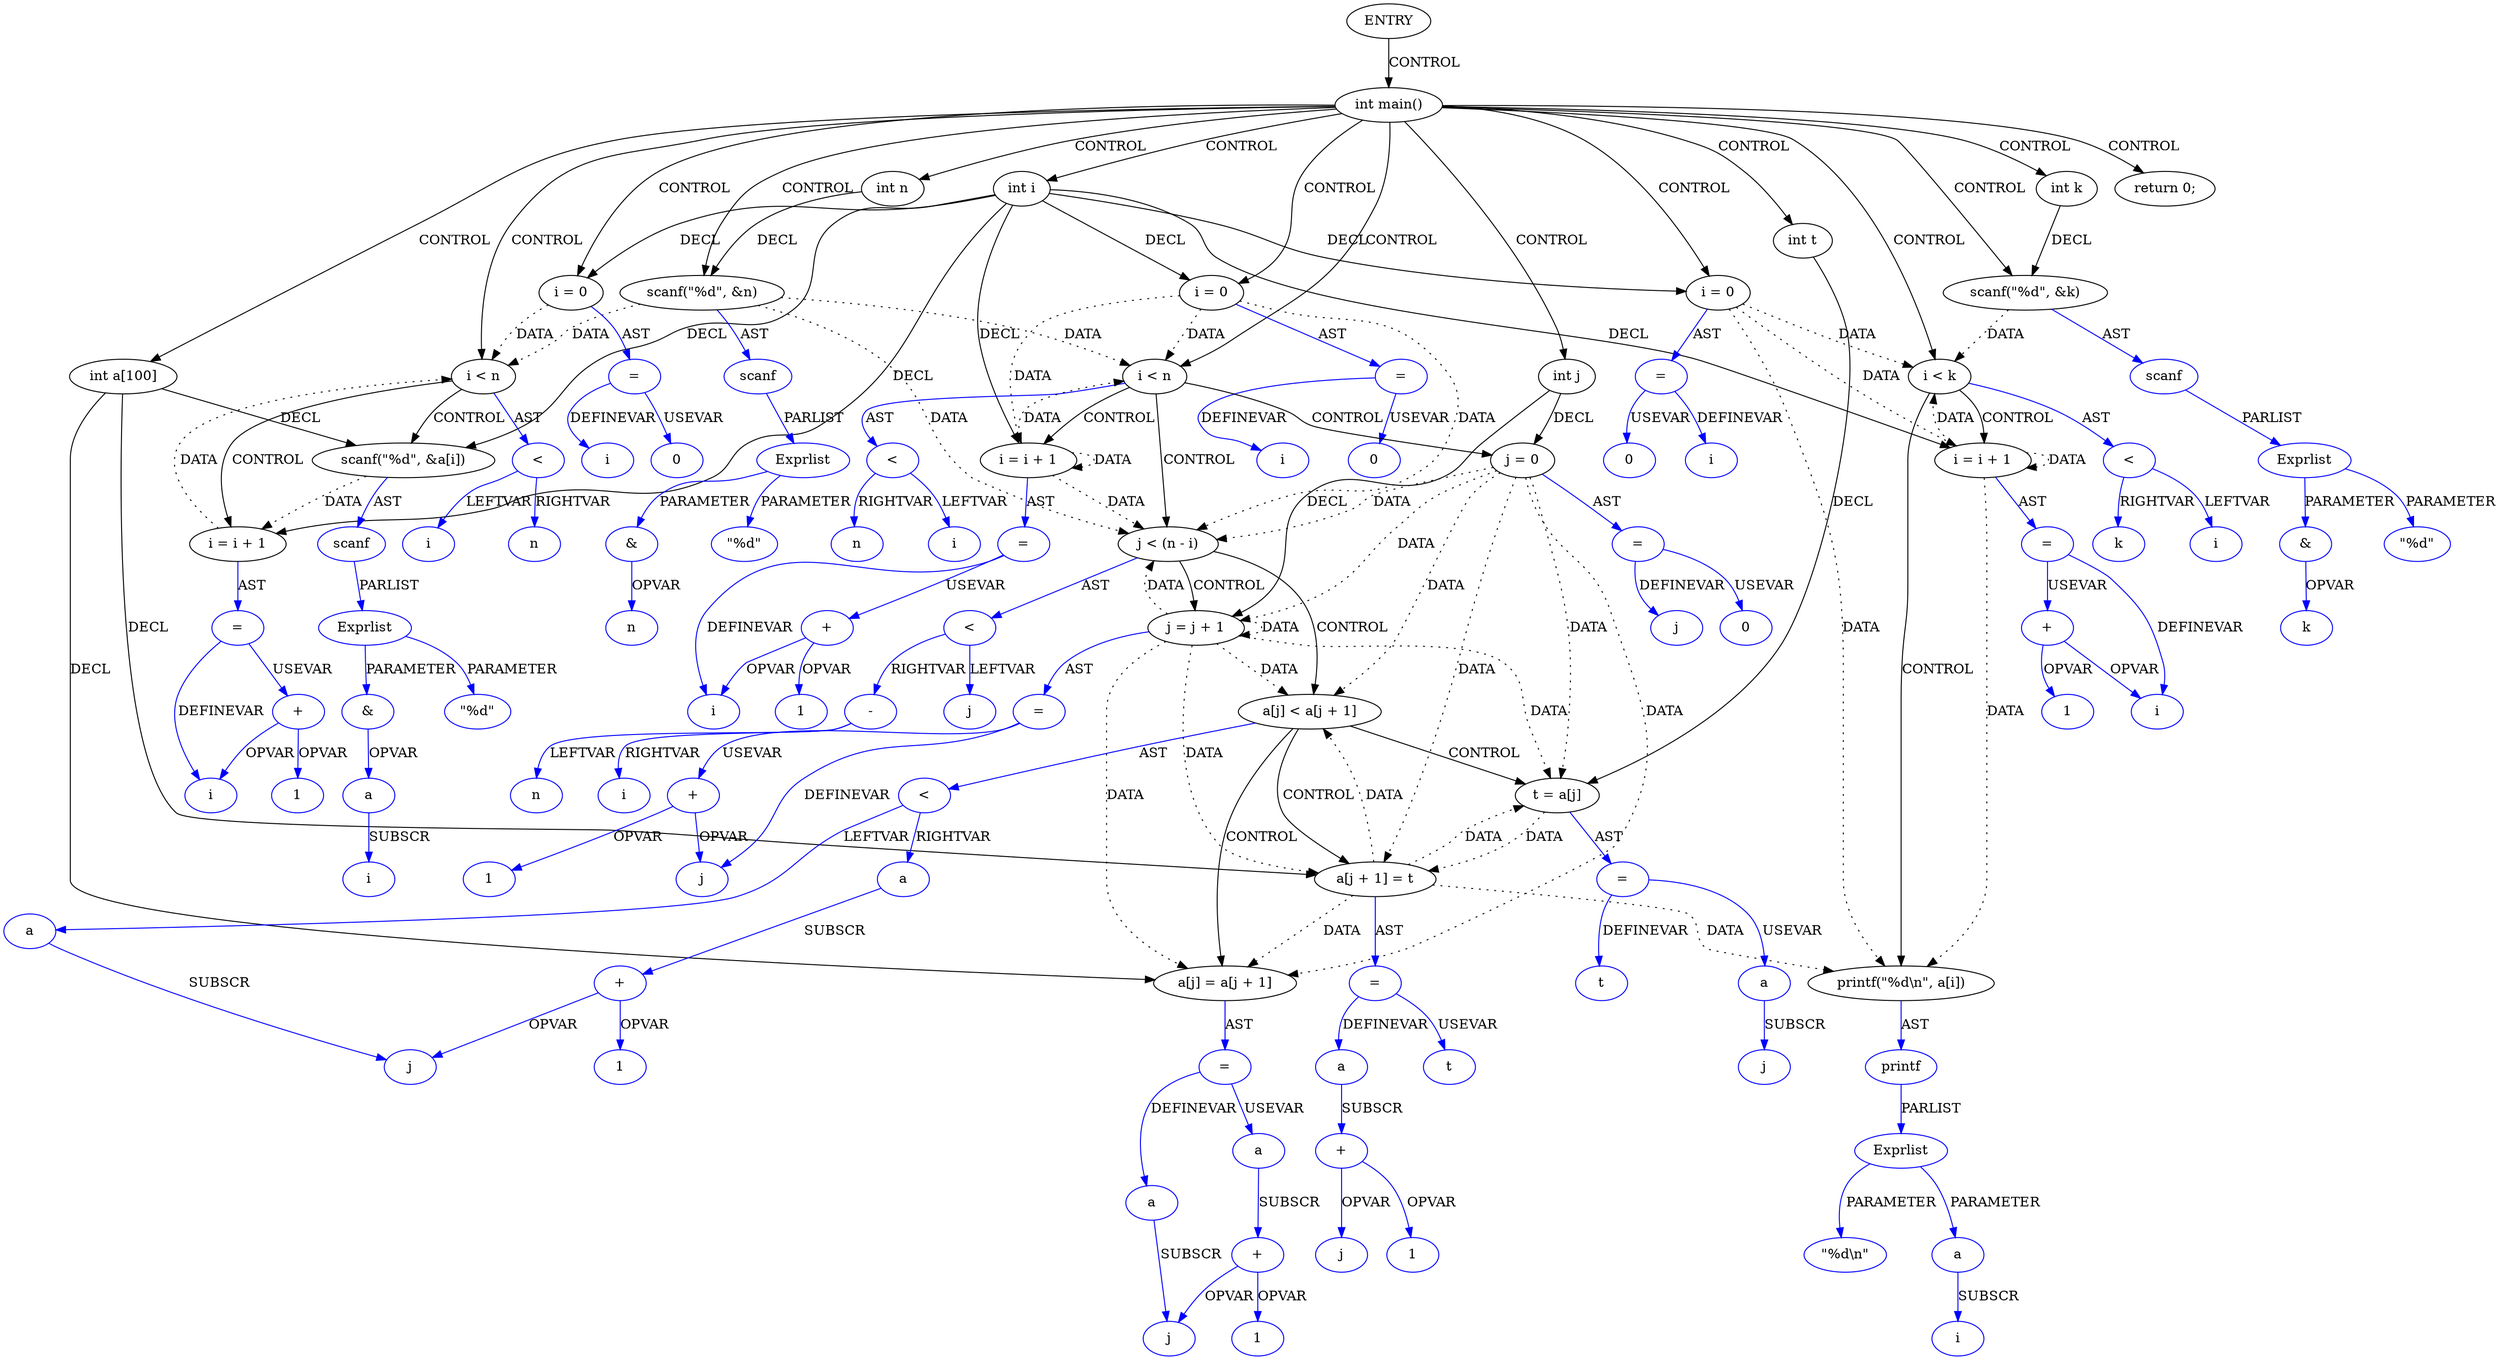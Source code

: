 digraph DotForMerge{
Node1 [label="ENTRY",type="ENTRY",coord="-1"];
Node2 [label="int main()",type="CONTROL",coord="2"];
Node4 [label="int n",type="DECL",coord="4",varname="n",vartype="int"];
Node5 [label="int k",type="DECL",coord="4",varname="k",vartype="int"];
Node6 [label="int i",type="DECL",coord="5",varname="i",vartype="int"];
Node7 [label="scanf(\"%d\", &n)",type="CALL",coord="6"];
Node8 [label="scanf",type="FUNCNAME",coord="6",color=blue];
Node9 [label="Exprlist",type="EXPRS",coord="6",color=blue];
Node10 [label="\"%d\"",type="CONST",coord="6",color=blue];
Node11 [label="&",type="OP",coord="6",color=blue];
Node12 [label="n",type="VAR",coord="6",color=blue];
Node13 [label="int a[100]",type="DECL",coord="7",varname="a",vartype="int[]"];
Node14 [label="i = 0",type="ASSIGN",coord="8"];
Node15 [label="=",type="ASSIGNOP",coord="8",color=blue];
Node16 [label="i",type="VAR",coord="8",color=blue];
Node17 [label="0",type="CONST",coord="8",color=blue];
Node18 [label="i < n",type="CONTROL",coord="8"];
Node21 [label="scanf(\"%d\", &a[i])",type="CALL",coord="9"];
Node22 [label="scanf",type="FUNCNAME",coord="9",color=blue];
Node23 [label="Exprlist",type="EXPRS",coord="9",color=blue];
Node24 [label="\"%d\"",type="CONST",coord="9",color=blue];
Node25 [label="&",type="OP",coord="9",color=blue];
Node26 [label="a",type="ARRVAR",coord="9",color=blue];
Node27 [label="i",type="VAR",coord="9",color=blue];
Node28 [label="i = i + 1",type="ASSIGN",coord="8"];
Node29 [label="=",type="ASSIGNOP",coord="8",color=blue];
Node30 [label="i",type="VAR",coord="8",color=blue];
Node31 [label="+",type="OP",coord="8",color=blue];
Node32 [label="1",type="CONST",coord="8",color=blue];
Node33 [label="<",type="OP",coord="8",color=blue];
Node34 [label="i",type="VAR",coord="8",color=blue];
Node35 [label="n",type="VAR",coord="8",color=blue];
Node36 [label="scanf(\"%d\", &k)",type="CALL",coord="10"];
Node37 [label="scanf",type="FUNCNAME",coord="10",color=blue];
Node38 [label="Exprlist",type="EXPRS",coord="10",color=blue];
Node39 [label="\"%d\"",type="CONST",coord="10",color=blue];
Node40 [label="&",type="OP",coord="10",color=blue];
Node41 [label="k",type="VAR",coord="10",color=blue];
Node42 [label="int j",type="DECL",coord="11",varname="j",vartype="int"];
Node43 [label="int t",type="DECL",coord="11",varname="t",vartype="int"];
Node44 [label="i = 0",type="ASSIGN",coord="12"];
Node45 [label="=",type="ASSIGNOP",coord="12",color=blue];
Node46 [label="i",type="VAR",coord="12",color=blue];
Node47 [label="0",type="CONST",coord="12",color=blue];
Node48 [label="i < n",type="CONTROL",coord="12"];
Node51 [label="j = 0",type="ASSIGN",coord="14"];
Node52 [label="=",type="ASSIGNOP",coord="14",color=blue];
Node53 [label="j",type="VAR",coord="14",color=blue];
Node54 [label="0",type="CONST",coord="14",color=blue];
Node55 [label="j < (n - i)",type="CONTROL",coord="14"];
Node58 [label="a[j] < a[j + 1]",type="CONTROL",coord="16"];
Node60 [label="t = a[j]",type="ASSIGN",coord="17"];
Node61 [label="=",type="ASSIGNOP",coord="17",color=blue];
Node62 [label="t",type="VAR",coord="17",color=blue];
Node63 [label="a",type="ARRVAR",coord="17",color=blue];
Node64 [label="j",type="VAR",coord="17",color=blue];
Node65 [label="a[j] = a[j + 1]",type="ASSIGN",coord="17"];
Node66 [label="=",type="ASSIGNOP",coord="17",color=blue];
Node67 [label="a",type="ARRVAR",coord="17",color=blue];
Node68 [label="j",type="VAR",coord="17",color=blue];
Node69 [label="a",type="ARRVAR",coord="17",color=blue];
Node70 [label="+",type="OP",coord="17",color=blue];
Node71 [label="1",type="CONST",coord="17",color=blue];
Node72 [label="a[j + 1] = t",type="ASSIGN",coord="17"];
Node73 [label="=",type="ASSIGNOP",coord="17",color=blue];
Node74 [label="a",type="ARRVAR",coord="17",color=blue];
Node75 [label="+",type="OP",coord="17",color=blue];
Node76 [label="j",type="VAR",coord="17",color=blue];
Node77 [label="1",type="CONST",coord="17",color=blue];
Node78 [label="t",type="VAR",coord="17",color=blue];
Node79 [label="<",type="OP",coord="16",color=blue];
Node80 [label="a",type="ARRVAR",coord="16",color=blue];
Node81 [label="j",type="VAR",coord="16",color=blue];
Node82 [label="a",type="ARRVAR",coord="16",color=blue];
Node83 [label="+",type="OP",coord="16",color=blue];
Node84 [label="1",type="CONST",coord="16",color=blue];
Node85 [label="j = j + 1",type="ASSIGN",coord="14"];
Node86 [label="=",type="ASSIGNOP",coord="14",color=blue];
Node87 [label="j",type="VAR",coord="14",color=blue];
Node88 [label="+",type="OP",coord="14",color=blue];
Node89 [label="1",type="CONST",coord="14",color=blue];
Node90 [label="<",type="OP",coord="14",color=blue];
Node91 [label="j",type="VAR",coord="14",color=blue];
Node92 [label="-",type="OP",coord="14",color=blue];
Node93 [label="n",type="VAR",coord="14",color=blue];
Node94 [label="i",type="VAR",coord="14",color=blue];
Node95 [label="i = i + 1",type="ASSIGN",coord="12"];
Node96 [label="=",type="ASSIGNOP",coord="12",color=blue];
Node97 [label="i",type="VAR",coord="12",color=blue];
Node98 [label="+",type="OP",coord="12",color=blue];
Node99 [label="1",type="CONST",coord="12",color=blue];
Node100 [label="<",type="OP",coord="12",color=blue];
Node101 [label="i",type="VAR",coord="12",color=blue];
Node102 [label="n",type="VAR",coord="12",color=blue];
Node103 [label="i = 0",type="ASSIGN",coord="20"];
Node104 [label="=",type="ASSIGNOP",coord="20",color=blue];
Node105 [label="i",type="VAR",coord="20",color=blue];
Node106 [label="0",type="CONST",coord="20",color=blue];
Node107 [label="i < k",type="CONTROL",coord="20"];
Node110 [label="printf(\"%d\\n\", a[i])",type="CALL",coord="22"];
Node111 [label="printf",type="FUNCNAME",coord="22",color=blue];
Node112 [label="Exprlist",type="EXPRS",coord="22",color=blue];
Node113 [label="\"%d\\n\"",type="CONST",coord="22",color=blue];
Node114 [label="a",type="ARRVAR",coord="22",color=blue];
Node115 [label="i",type="VAR",coord="22",color=blue];
Node116 [label="i = i + 1",type="ASSIGN",coord="20"];
Node117 [label="=",type="ASSIGNOP",coord="20",color=blue];
Node118 [label="i",type="VAR",coord="20",color=blue];
Node119 [label="+",type="OP",coord="20",color=blue];
Node120 [label="1",type="CONST",coord="20",color=blue];
Node121 [label="<",type="OP",coord="20",color=blue];
Node122 [label="i",type="VAR",coord="20",color=blue];
Node123 [label="k",type="VAR",coord="20",color=blue];
Node124 [label="return 0;",type="RETURN",coord="24"];
Node1->Node2 [label = "CONTROL" ];
Node2->Node4 [label = "CONTROL" ];
Node2->Node5 [label = "CONTROL" ];
Node2->Node6 [label = "CONTROL" ];
Node2->Node7 [label = "CONTROL" ];
Node2->Node13 [label = "CONTROL" ];
Node2->Node14 [label = "CONTROL" ];
Node2->Node18 [label = "CONTROL" ];
Node2->Node36 [label = "CONTROL" ];
Node2->Node42 [label = "CONTROL" ];
Node2->Node43 [label = "CONTROL" ];
Node2->Node44 [label = "CONTROL" ];
Node2->Node48 [label = "CONTROL" ];
Node2->Node103 [label = "CONTROL" ];
Node2->Node107 [label = "CONTROL" ];
Node2->Node124 [label = "CONTROL" ];
Node18->Node21 [label = "CONTROL" ];
Node18->Node28 [label = "CONTROL" ];
Node48->Node51 [label = "CONTROL" ];
Node48->Node55 [label = "CONTROL" ];
Node48->Node95 [label = "CONTROL" ];
Node55->Node58 [label = "CONTROL" ];
Node55->Node85 [label = "CONTROL" ];
Node58->Node60 [label = "CONTROL" ];
Node58->Node65 [label = "CONTROL" ];
Node58->Node72 [label = "CONTROL" ];
Node107->Node110 [label = "CONTROL" ];
Node107->Node116 [label = "CONTROL" ];
Node7->Node18 [label = "DATA", style = dotted ]
Node7->Node48 [label = "DATA", style = dotted ]
Node7->Node55 [label = "DATA", style = dotted ]
Node14->Node18 [label = "DATA", style = dotted ]
Node21->Node28 [label = "DATA", style = dotted ]
Node28->Node18 [label = "DATA", style = dotted ]
Node36->Node107 [label = "DATA", style = dotted ]
Node44->Node48 [label = "DATA", style = dotted ]
Node44->Node55 [label = "DATA", style = dotted ]
Node44->Node95 [label = "DATA", style = dotted ]
Node51->Node55 [label = "DATA", style = dotted ]
Node51->Node58 [label = "DATA", style = dotted ]
Node51->Node60 [label = "DATA", style = dotted ]
Node51->Node65 [label = "DATA", style = dotted ]
Node51->Node72 [label = "DATA", style = dotted ]
Node51->Node85 [label = "DATA", style = dotted ]
Node60->Node72 [label = "DATA", style = dotted ]
Node72->Node58 [label = "DATA", style = dotted ]
Node72->Node60 [label = "DATA", style = dotted ]
Node72->Node65 [label = "DATA", style = dotted ]
Node72->Node110 [label = "DATA", style = dotted ]
Node85->Node55 [label = "DATA", style = dotted ]
Node85->Node58 [label = "DATA", style = dotted ]
Node85->Node60 [label = "DATA", style = dotted ]
Node85->Node65 [label = "DATA", style = dotted ]
Node85->Node72 [label = "DATA", style = dotted ]
Node85->Node85 [label = "DATA", style = dotted ]
Node95->Node48 [label = "DATA", style = dotted ]
Node95->Node55 [label = "DATA", style = dotted ]
Node95->Node95 [label = "DATA", style = dotted ]
Node103->Node107 [label = "DATA", style = dotted ]
Node103->Node110 [label = "DATA", style = dotted ]
Node103->Node116 [label = "DATA", style = dotted ]
Node116->Node107 [label = "DATA", style = dotted ]
Node116->Node110 [label = "DATA", style = dotted ]
Node116->Node116 [label = "DATA", style = dotted ]
Node4->Node7 [label = "DECL"]
Node5->Node36 [label = "DECL"]
Node6->Node95 [label = "DECL"]
Node6->Node116 [label = "DECL"]
Node6->Node28 [label = "DECL"]
Node6->Node103 [label = "DECL"]
Node6->Node21 [label = "DECL"]
Node6->Node14 [label = "DECL"]
Node6->Node44 [label = "DECL"]
Node13->Node21 [label = "DECL"]
Node13->Node65 [label = "DECL"]
Node13->Node72 [label = "DECL"]
Node42->Node85 [label = "DECL"]
Node42->Node51 [label = "DECL"]
Node43->Node60 [label = "DECL"]
Node7->Node8 [label = "AST" color=blue]
Node8->Node9 [label = "PARLIST" color=blue]
Node9->Node10 [label = "PARAMETER" color=blue]
Node9->Node11 [label = "PARAMETER" color=blue]
Node11->Node12 [label = "OPVAR" color=blue]
Node14->Node15 [label = "AST" color=blue]
Node15->Node16 [label = "DEFINEVAR" color=blue]
Node15->Node17 [label = "USEVAR" color=blue]
Node18->Node33 [label = "AST" color=blue]
Node21->Node22 [label = "AST" color=blue]
Node22->Node23 [label = "PARLIST" color=blue]
Node23->Node24 [label = "PARAMETER" color=blue]
Node23->Node25 [label = "PARAMETER" color=blue]
Node25->Node26 [label = "OPVAR" color=blue]
Node26->Node27 [label = "SUBSCR" color=blue]
Node28->Node29 [label = "AST" color=blue]
Node29->Node30 [label = "DEFINEVAR" color=blue]
Node29->Node31 [label = "USEVAR" color=blue]
Node31->Node30 [label = "OPVAR" color=blue]
Node31->Node32 [label = "OPVAR" color=blue]
Node33->Node34 [label = "LEFTVAR" color=blue]
Node33->Node35 [label = "RIGHTVAR" color=blue]
Node36->Node37 [label = "AST" color=blue]
Node37->Node38 [label = "PARLIST" color=blue]
Node38->Node39 [label = "PARAMETER" color=blue]
Node38->Node40 [label = "PARAMETER" color=blue]
Node40->Node41 [label = "OPVAR" color=blue]
Node44->Node45 [label = "AST" color=blue]
Node45->Node46 [label = "DEFINEVAR" color=blue]
Node45->Node47 [label = "USEVAR" color=blue]
Node48->Node100 [label = "AST" color=blue]
Node51->Node52 [label = "AST" color=blue]
Node52->Node53 [label = "DEFINEVAR" color=blue]
Node52->Node54 [label = "USEVAR" color=blue]
Node55->Node90 [label = "AST" color=blue]
Node58->Node79 [label = "AST" color=blue]
Node60->Node61 [label = "AST" color=blue]
Node61->Node62 [label = "DEFINEVAR" color=blue]
Node61->Node63 [label = "USEVAR" color=blue]
Node63->Node64 [label = "SUBSCR" color=blue]
Node65->Node66 [label = "AST" color=blue]
Node66->Node67 [label = "DEFINEVAR" color=blue]
Node66->Node69 [label = "USEVAR" color=blue]
Node67->Node68 [label = "SUBSCR" color=blue]
Node69->Node70 [label = "SUBSCR" color=blue]
Node70->Node68 [label = "OPVAR" color=blue]
Node70->Node71 [label = "OPVAR" color=blue]
Node72->Node73 [label = "AST" color=blue]
Node73->Node74 [label = "DEFINEVAR" color=blue]
Node73->Node78 [label = "USEVAR" color=blue]
Node74->Node75 [label = "SUBSCR" color=blue]
Node75->Node76 [label = "OPVAR" color=blue]
Node75->Node77 [label = "OPVAR" color=blue]
Node79->Node80 [label = "LEFTVAR" color=blue]
Node79->Node82 [label = "RIGHTVAR" color=blue]
Node80->Node81 [label = "SUBSCR" color=blue]
Node82->Node83 [label = "SUBSCR" color=blue]
Node83->Node81 [label = "OPVAR" color=blue]
Node83->Node84 [label = "OPVAR" color=blue]
Node85->Node86 [label = "AST" color=blue]
Node86->Node87 [label = "DEFINEVAR" color=blue]
Node86->Node88 [label = "USEVAR" color=blue]
Node88->Node87 [label = "OPVAR" color=blue]
Node88->Node89 [label = "OPVAR" color=blue]
Node90->Node91 [label = "LEFTVAR" color=blue]
Node90->Node92 [label = "RIGHTVAR" color=blue]
Node92->Node93 [label = "LEFTVAR" color=blue]
Node92->Node94 [label = "RIGHTVAR" color=blue]
Node95->Node96 [label = "AST" color=blue]
Node96->Node97 [label = "DEFINEVAR" color=blue]
Node96->Node98 [label = "USEVAR" color=blue]
Node98->Node97 [label = "OPVAR" color=blue]
Node98->Node99 [label = "OPVAR" color=blue]
Node100->Node101 [label = "LEFTVAR" color=blue]
Node100->Node102 [label = "RIGHTVAR" color=blue]
Node103->Node104 [label = "AST" color=blue]
Node104->Node105 [label = "DEFINEVAR" color=blue]
Node104->Node106 [label = "USEVAR" color=blue]
Node107->Node121 [label = "AST" color=blue]
Node110->Node111 [label = "AST" color=blue]
Node111->Node112 [label = "PARLIST" color=blue]
Node112->Node113 [label = "PARAMETER" color=blue]
Node112->Node114 [label = "PARAMETER" color=blue]
Node114->Node115 [label = "SUBSCR" color=blue]
Node116->Node117 [label = "AST" color=blue]
Node117->Node118 [label = "DEFINEVAR" color=blue]
Node117->Node119 [label = "USEVAR" color=blue]
Node119->Node118 [label = "OPVAR" color=blue]
Node119->Node120 [label = "OPVAR" color=blue]
Node121->Node122 [label = "LEFTVAR" color=blue]
Node121->Node123 [label = "RIGHTVAR" color=blue]
}
